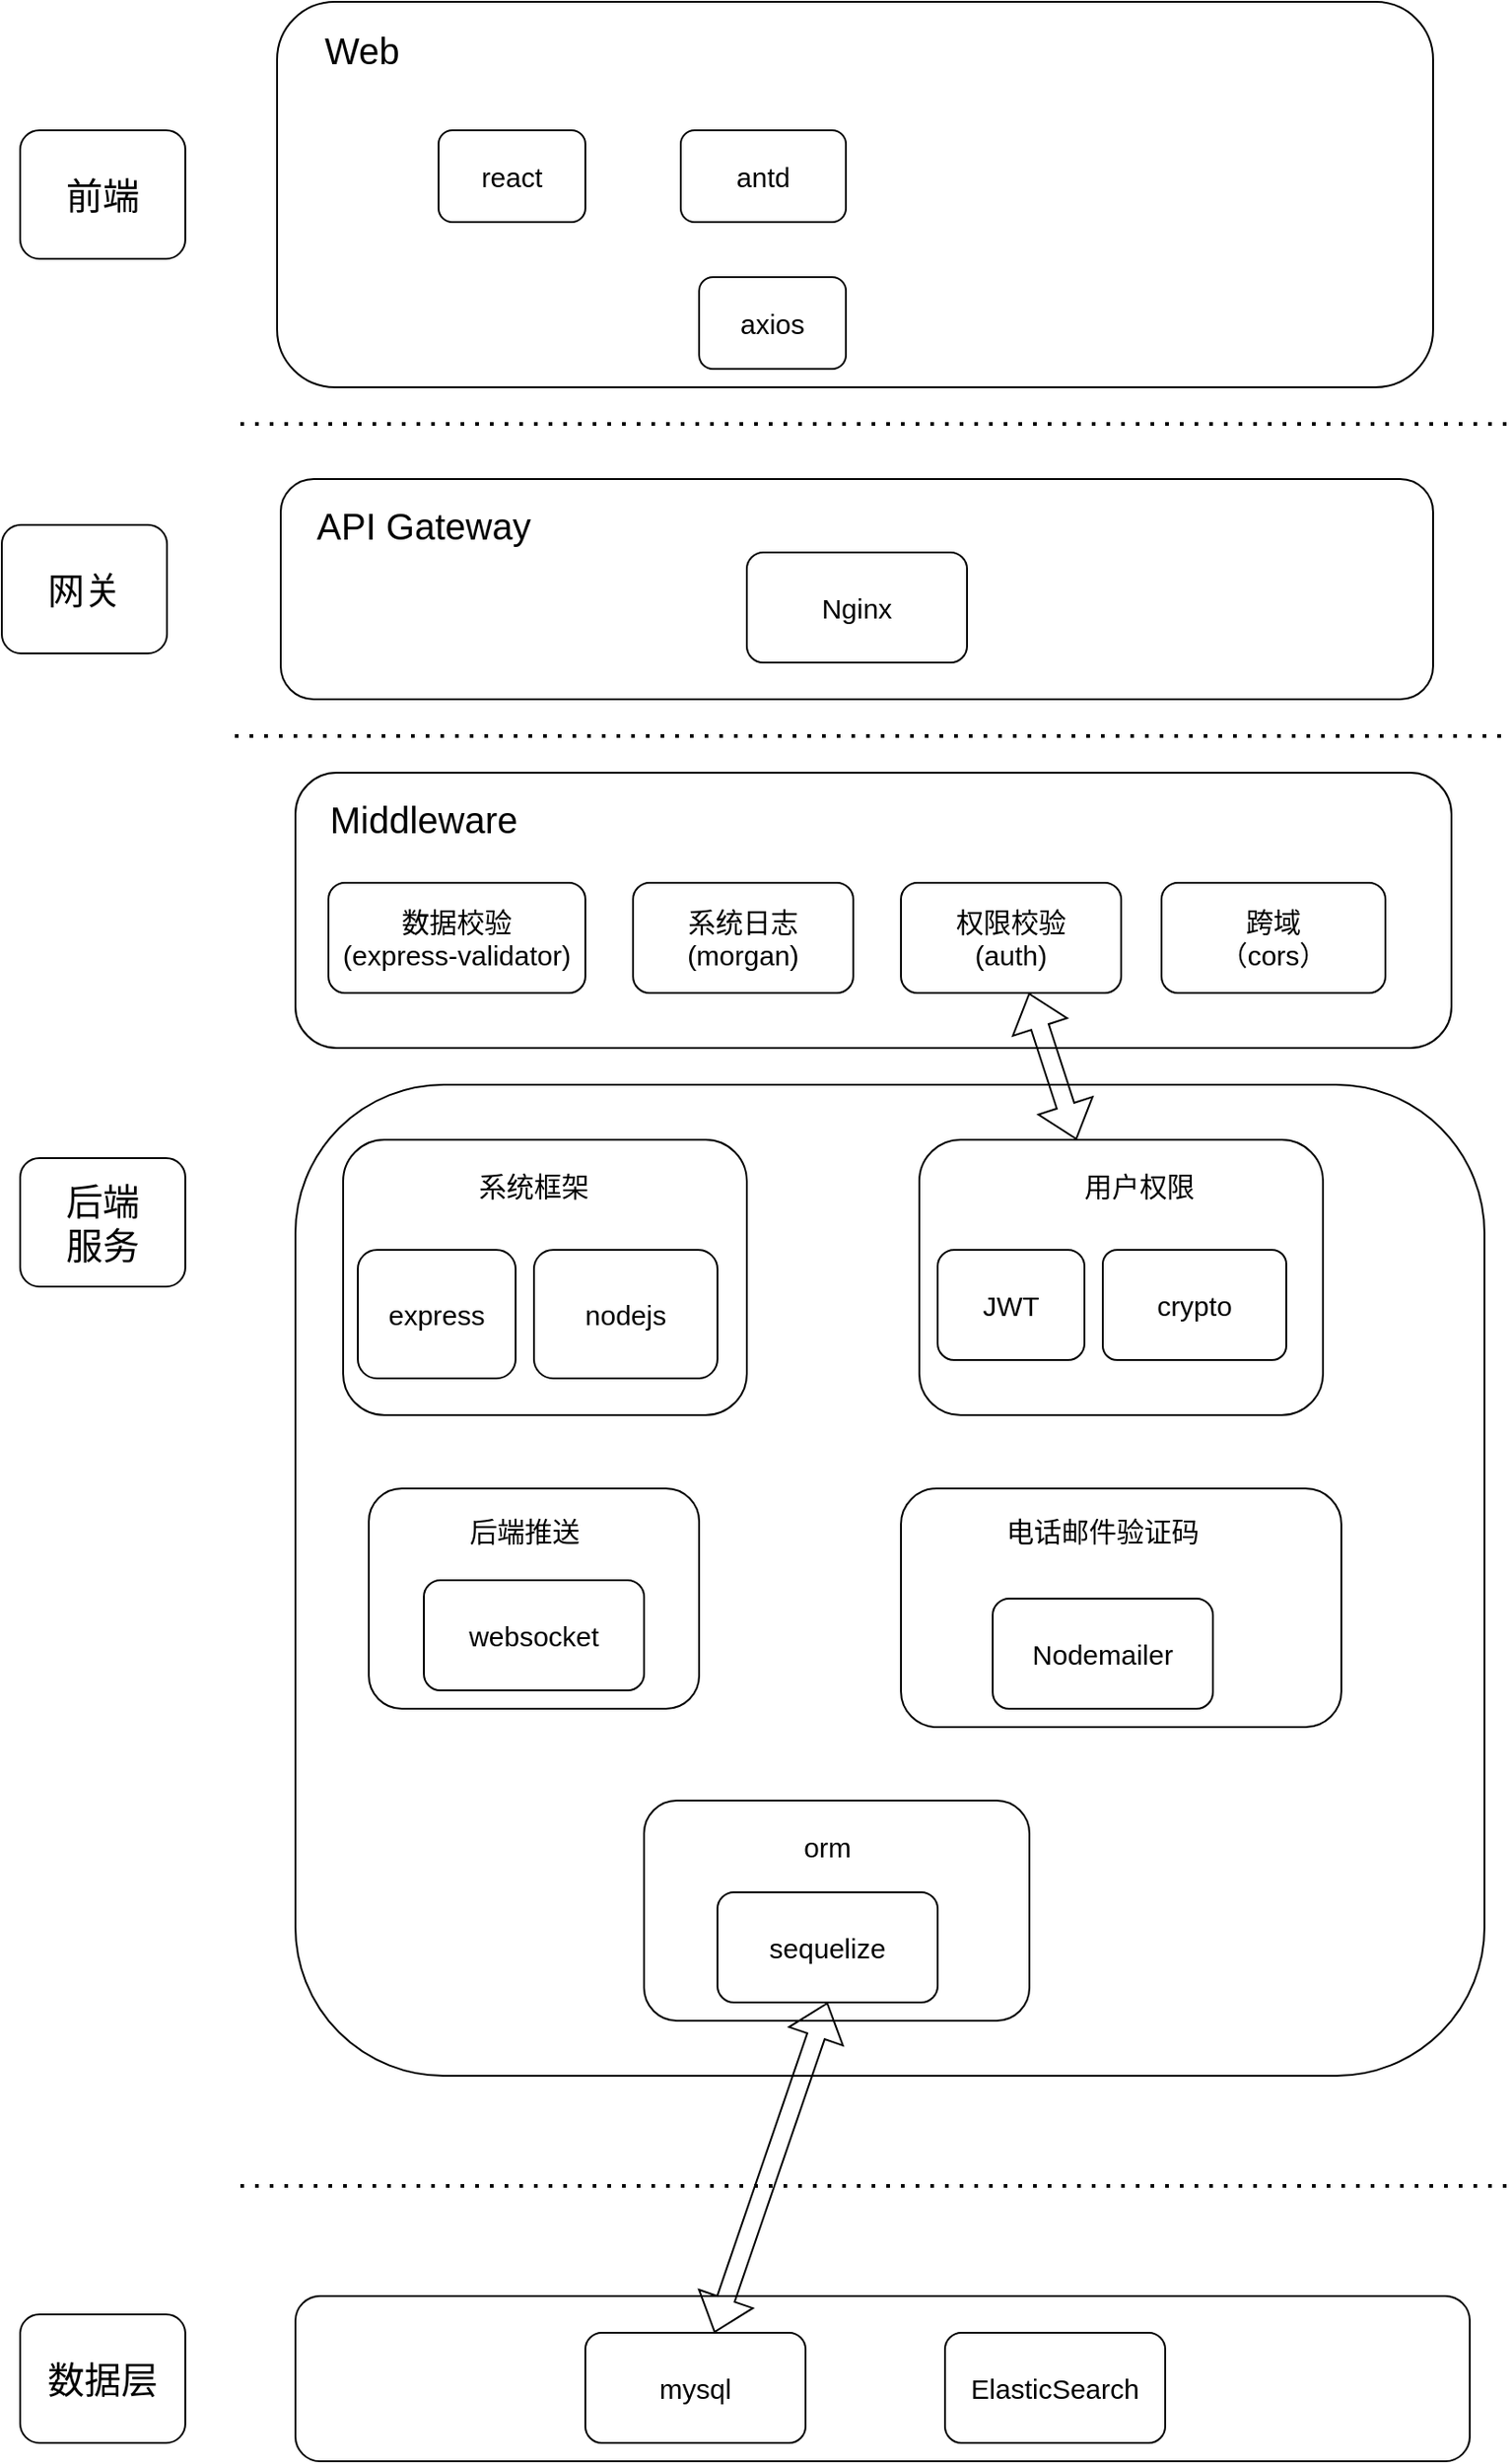 <mxfile version="20.2.8" type="github">
  <diagram id="xzcYbQN_TdziRFI63hPa" name="第 1 页">
    <mxGraphModel dx="1426" dy="794" grid="1" gridSize="10" guides="1" tooltips="1" connect="1" arrows="1" fold="1" page="1" pageScale="1" pageWidth="827" pageHeight="1169" math="0" shadow="0">
      <root>
        <mxCell id="0" />
        <mxCell id="1" parent="0" />
        <mxCell id="EMw3bPcYY5zAMKp4gVgv-1" value="" style="endArrow=none;dashed=1;html=1;dashPattern=1 3;strokeWidth=2;rounded=0;" edge="1" parent="1">
          <mxGeometry width="50" height="50" relative="1" as="geometry">
            <mxPoint x="140" y="280" as="sourcePoint" />
            <mxPoint x="830" y="280" as="targetPoint" />
          </mxGeometry>
        </mxCell>
        <mxCell id="EMw3bPcYY5zAMKp4gVgv-3" value="&lt;font style=&quot;font-size: 20px;&quot;&gt;前端&lt;/font&gt;" style="rounded=1;whiteSpace=wrap;html=1;direction=south;" vertex="1" parent="1">
          <mxGeometry x="20" y="120" width="90" height="70" as="geometry" />
        </mxCell>
        <mxCell id="EMw3bPcYY5zAMKp4gVgv-5" value="" style="rounded=1;whiteSpace=wrap;html=1;" vertex="1" parent="1">
          <mxGeometry x="160" y="50" width="630" height="210" as="geometry" />
        </mxCell>
        <mxCell id="EMw3bPcYY5zAMKp4gVgv-6" value="Web" style="text;strokeColor=none;fillColor=none;align=left;verticalAlign=middle;spacingLeft=4;spacingRight=4;overflow=hidden;points=[[0,0.5],[1,0.5]];portConstraint=eastwest;rotatable=0;fontSize=20;" vertex="1" parent="1">
          <mxGeometry x="180" y="60" width="80" height="30" as="geometry" />
        </mxCell>
        <mxCell id="EMw3bPcYY5zAMKp4gVgv-7" value="&lt;font style=&quot;font-size: 15px;&quot;&gt;react&lt;/font&gt;" style="rounded=1;whiteSpace=wrap;html=1;fontSize=15;" vertex="1" parent="1">
          <mxGeometry x="248" y="120" width="80" height="50" as="geometry" />
        </mxCell>
        <mxCell id="EMw3bPcYY5zAMKp4gVgv-8" value="axios" style="rounded=1;whiteSpace=wrap;html=1;fontSize=15;" vertex="1" parent="1">
          <mxGeometry x="390" y="200" width="80" height="50" as="geometry" />
        </mxCell>
        <mxCell id="EMw3bPcYY5zAMKp4gVgv-9" value="antd" style="rounded=1;whiteSpace=wrap;html=1;fontSize=15;" vertex="1" parent="1">
          <mxGeometry x="380" y="120" width="90" height="50" as="geometry" />
        </mxCell>
        <mxCell id="EMw3bPcYY5zAMKp4gVgv-11" value="" style="rounded=1;whiteSpace=wrap;html=1;" vertex="1" parent="1">
          <mxGeometry x="162" y="310" width="628" height="120" as="geometry" />
        </mxCell>
        <mxCell id="EMw3bPcYY5zAMKp4gVgv-13" value="API Gateway" style="text;html=1;strokeColor=none;fillColor=none;align=center;verticalAlign=middle;whiteSpace=wrap;rounded=0;fontSize=20;" vertex="1" parent="1">
          <mxGeometry x="152" y="320" width="176" height="30" as="geometry" />
        </mxCell>
        <mxCell id="EMw3bPcYY5zAMKp4gVgv-14" value="Nginx" style="rounded=1;whiteSpace=wrap;html=1;fontSize=15;" vertex="1" parent="1">
          <mxGeometry x="416" y="350" width="120" height="60" as="geometry" />
        </mxCell>
        <mxCell id="EMw3bPcYY5zAMKp4gVgv-16" value="" style="endArrow=none;dashed=1;html=1;dashPattern=1 3;strokeWidth=2;rounded=0;" edge="1" parent="1">
          <mxGeometry width="50" height="50" relative="1" as="geometry">
            <mxPoint x="137" y="450" as="sourcePoint" />
            <mxPoint x="827" y="450" as="targetPoint" />
          </mxGeometry>
        </mxCell>
        <mxCell id="EMw3bPcYY5zAMKp4gVgv-17" value="&lt;span style=&quot;font-size: 20px;&quot;&gt;网关&lt;/span&gt;" style="rounded=1;whiteSpace=wrap;html=1;direction=south;" vertex="1" parent="1">
          <mxGeometry x="10" y="335" width="90" height="70" as="geometry" />
        </mxCell>
        <mxCell id="EMw3bPcYY5zAMKp4gVgv-18" value="&lt;span style=&quot;font-size: 20px;&quot;&gt;后端&lt;br&gt;服务&lt;/span&gt;" style="rounded=1;whiteSpace=wrap;html=1;direction=south;" vertex="1" parent="1">
          <mxGeometry x="20" y="680" width="90" height="70" as="geometry" />
        </mxCell>
        <mxCell id="EMw3bPcYY5zAMKp4gVgv-19" value="" style="rounded=1;whiteSpace=wrap;html=1;fontSize=15;" vertex="1" parent="1">
          <mxGeometry x="170" y="640" width="648" height="540" as="geometry" />
        </mxCell>
        <mxCell id="EMw3bPcYY5zAMKp4gVgv-21" value="" style="rounded=1;whiteSpace=wrap;html=1;fontSize=15;" vertex="1" parent="1">
          <mxGeometry x="170" y="470" width="630" height="150" as="geometry" />
        </mxCell>
        <mxCell id="EMw3bPcYY5zAMKp4gVgv-23" value="Middleware" style="text;html=1;strokeColor=none;fillColor=none;align=center;verticalAlign=middle;whiteSpace=wrap;rounded=0;fontSize=20;" vertex="1" parent="1">
          <mxGeometry x="152" y="480" width="176" height="30" as="geometry" />
        </mxCell>
        <mxCell id="EMw3bPcYY5zAMKp4gVgv-24" value="系统日志(morgan)" style="rounded=1;whiteSpace=wrap;html=1;fontSize=15;" vertex="1" parent="1">
          <mxGeometry x="354" y="530" width="120" height="60" as="geometry" />
        </mxCell>
        <mxCell id="EMw3bPcYY5zAMKp4gVgv-25" value="数据校验&lt;br&gt;(express-validator)" style="rounded=1;whiteSpace=wrap;html=1;fontSize=15;" vertex="1" parent="1">
          <mxGeometry x="188" y="530" width="140" height="60" as="geometry" />
        </mxCell>
        <mxCell id="EMw3bPcYY5zAMKp4gVgv-27" value="权限校验&lt;br&gt;(auth)" style="rounded=1;whiteSpace=wrap;html=1;fontSize=15;" vertex="1" parent="1">
          <mxGeometry x="500" y="530" width="120" height="60" as="geometry" />
        </mxCell>
        <mxCell id="EMw3bPcYY5zAMKp4gVgv-28" value="跨域&lt;br&gt;（cors）" style="rounded=1;whiteSpace=wrap;html=1;fontSize=15;" vertex="1" parent="1">
          <mxGeometry x="642" y="530" width="122" height="60" as="geometry" />
        </mxCell>
        <mxCell id="EMw3bPcYY5zAMKp4gVgv-31" value="" style="rounded=1;whiteSpace=wrap;html=1;fontSize=15;" vertex="1" parent="1">
          <mxGeometry x="510" y="670" width="220" height="150" as="geometry" />
        </mxCell>
        <mxCell id="EMw3bPcYY5zAMKp4gVgv-32" value="JWT" style="rounded=1;whiteSpace=wrap;html=1;fontSize=15;" vertex="1" parent="1">
          <mxGeometry x="520" y="730" width="80" height="60" as="geometry" />
        </mxCell>
        <mxCell id="EMw3bPcYY5zAMKp4gVgv-34" value="crypto" style="rounded=1;whiteSpace=wrap;html=1;fontSize=15;arcSize=13;" vertex="1" parent="1">
          <mxGeometry x="610" y="730" width="100" height="60" as="geometry" />
        </mxCell>
        <mxCell id="EMw3bPcYY5zAMKp4gVgv-35" value="用户权限" style="text;html=1;strokeColor=none;fillColor=none;align=center;verticalAlign=middle;whiteSpace=wrap;rounded=0;fontSize=15;" vertex="1" parent="1">
          <mxGeometry x="570" y="680" width="120" height="30" as="geometry" />
        </mxCell>
        <mxCell id="EMw3bPcYY5zAMKp4gVgv-36" value="" style="shape=flexArrow;endArrow=classic;startArrow=classic;html=1;rounded=0;fontSize=15;" edge="1" parent="1" source="EMw3bPcYY5zAMKp4gVgv-31" target="EMw3bPcYY5zAMKp4gVgv-27">
          <mxGeometry width="100" height="100" relative="1" as="geometry">
            <mxPoint x="530" y="680" as="sourcePoint" />
            <mxPoint x="630" y="580" as="targetPoint" />
          </mxGeometry>
        </mxCell>
        <mxCell id="EMw3bPcYY5zAMKp4gVgv-39" value="" style="rounded=1;whiteSpace=wrap;html=1;fontSize=15;" vertex="1" parent="1">
          <mxGeometry x="196" y="670" width="220" height="150" as="geometry" />
        </mxCell>
        <mxCell id="EMw3bPcYY5zAMKp4gVgv-40" value="系统框架" style="text;html=1;strokeColor=none;fillColor=none;align=center;verticalAlign=middle;whiteSpace=wrap;rounded=0;fontSize=15;" vertex="1" parent="1">
          <mxGeometry x="260" y="680" width="80" height="30" as="geometry" />
        </mxCell>
        <mxCell id="EMw3bPcYY5zAMKp4gVgv-43" value="express" style="rounded=1;whiteSpace=wrap;html=1;fontSize=15;" vertex="1" parent="1">
          <mxGeometry x="204" y="730" width="86" height="70" as="geometry" />
        </mxCell>
        <mxCell id="EMw3bPcYY5zAMKp4gVgv-45" value="nodejs" style="rounded=1;whiteSpace=wrap;html=1;fontSize=15;" vertex="1" parent="1">
          <mxGeometry x="300" y="730" width="100" height="70" as="geometry" />
        </mxCell>
        <mxCell id="EMw3bPcYY5zAMKp4gVgv-46" value="" style="rounded=1;whiteSpace=wrap;html=1;fontSize=15;" vertex="1" parent="1">
          <mxGeometry x="210" y="860" width="180" height="120" as="geometry" />
        </mxCell>
        <mxCell id="EMw3bPcYY5zAMKp4gVgv-47" value="后端推送" style="text;html=1;strokeColor=none;fillColor=none;align=center;verticalAlign=middle;whiteSpace=wrap;rounded=0;fontSize=15;" vertex="1" parent="1">
          <mxGeometry x="230" y="860" width="130" height="45" as="geometry" />
        </mxCell>
        <mxCell id="EMw3bPcYY5zAMKp4gVgv-48" value="websocket" style="rounded=1;whiteSpace=wrap;html=1;fontSize=15;" vertex="1" parent="1">
          <mxGeometry x="240" y="910" width="120" height="60" as="geometry" />
        </mxCell>
        <mxCell id="EMw3bPcYY5zAMKp4gVgv-49" value="" style="rounded=1;whiteSpace=wrap;html=1;fontSize=15;" vertex="1" parent="1">
          <mxGeometry x="500" y="860" width="240" height="130" as="geometry" />
        </mxCell>
        <mxCell id="EMw3bPcYY5zAMKp4gVgv-50" value="电话邮件验证码" style="text;html=1;strokeColor=none;fillColor=none;align=center;verticalAlign=middle;whiteSpace=wrap;rounded=0;fontSize=15;" vertex="1" parent="1">
          <mxGeometry x="555" y="867.5" width="110" height="30" as="geometry" />
        </mxCell>
        <mxCell id="EMw3bPcYY5zAMKp4gVgv-51" value="Nodemailer" style="rounded=1;whiteSpace=wrap;html=1;fontSize=15;" vertex="1" parent="1">
          <mxGeometry x="550" y="920" width="120" height="60" as="geometry" />
        </mxCell>
        <mxCell id="EMw3bPcYY5zAMKp4gVgv-54" value="" style="rounded=1;whiteSpace=wrap;html=1;fontSize=15;" vertex="1" parent="1">
          <mxGeometry x="360" y="1030" width="210" height="120" as="geometry" />
        </mxCell>
        <mxCell id="EMw3bPcYY5zAMKp4gVgv-55" value="orm" style="text;html=1;strokeColor=none;fillColor=none;align=center;verticalAlign=middle;whiteSpace=wrap;rounded=0;fontSize=15;" vertex="1" parent="1">
          <mxGeometry x="430" y="1040" width="60" height="30" as="geometry" />
        </mxCell>
        <mxCell id="EMw3bPcYY5zAMKp4gVgv-56" value="sequelize" style="rounded=1;whiteSpace=wrap;html=1;fontSize=15;" vertex="1" parent="1">
          <mxGeometry x="400" y="1080" width="120" height="60" as="geometry" />
        </mxCell>
        <mxCell id="EMw3bPcYY5zAMKp4gVgv-58" value="" style="endArrow=none;dashed=1;html=1;dashPattern=1 3;strokeWidth=2;rounded=0;" edge="1" parent="1">
          <mxGeometry width="50" height="50" relative="1" as="geometry">
            <mxPoint x="140" y="1240" as="sourcePoint" />
            <mxPoint x="830" y="1240" as="targetPoint" />
          </mxGeometry>
        </mxCell>
        <mxCell id="EMw3bPcYY5zAMKp4gVgv-60" value="&lt;span style=&quot;font-size: 20px;&quot;&gt;数据层&lt;/span&gt;" style="rounded=1;whiteSpace=wrap;html=1;direction=south;" vertex="1" parent="1">
          <mxGeometry x="20" y="1310" width="90" height="70" as="geometry" />
        </mxCell>
        <mxCell id="EMw3bPcYY5zAMKp4gVgv-61" value="" style="rounded=1;whiteSpace=wrap;html=1;fontSize=15;" vertex="1" parent="1">
          <mxGeometry x="170" y="1300" width="640" height="90" as="geometry" />
        </mxCell>
        <mxCell id="EMw3bPcYY5zAMKp4gVgv-64" value="mysql" style="rounded=1;whiteSpace=wrap;html=1;fontSize=15;" vertex="1" parent="1">
          <mxGeometry x="328" y="1320" width="120" height="60" as="geometry" />
        </mxCell>
        <mxCell id="EMw3bPcYY5zAMKp4gVgv-65" value="ElasticSearch" style="rounded=1;whiteSpace=wrap;html=1;fontSize=15;" vertex="1" parent="1">
          <mxGeometry x="524" y="1320" width="120" height="60" as="geometry" />
        </mxCell>
        <mxCell id="EMw3bPcYY5zAMKp4gVgv-66" value="" style="shape=flexArrow;endArrow=classic;startArrow=classic;html=1;rounded=0;fontSize=15;entryX=0.5;entryY=1;entryDx=0;entryDy=0;" edge="1" parent="1" source="EMw3bPcYY5zAMKp4gVgv-64" target="EMw3bPcYY5zAMKp4gVgv-56">
          <mxGeometry width="100" height="100" relative="1" as="geometry">
            <mxPoint x="390" y="1230" as="sourcePoint" />
            <mxPoint x="490" y="1130" as="targetPoint" />
          </mxGeometry>
        </mxCell>
      </root>
    </mxGraphModel>
  </diagram>
</mxfile>
